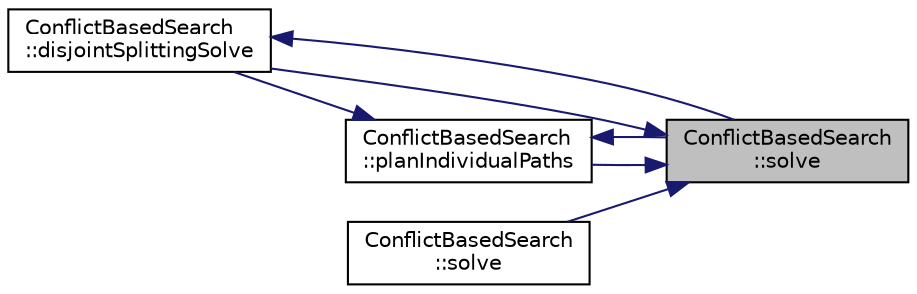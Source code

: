 digraph "ConflictBasedSearch::solve"
{
 // INTERACTIVE_SVG=YES
 // LATEX_PDF_SIZE
  edge [fontname="Helvetica",fontsize="10",labelfontname="Helvetica",labelfontsize="10"];
  node [fontname="Helvetica",fontsize="10",shape=record];
  rankdir="RL";
  Node1 [label="ConflictBasedSearch\l::solve",height=0.2,width=0.4,color="black", fillcolor="grey75", style="filled", fontcolor="black",tooltip=" "];
  Node1 -> Node2 [dir="back",color="midnightblue",fontsize="10",style="solid",fontname="Helvetica"];
  Node2 [label="ConflictBasedSearch\l::disjointSplittingSolve",height=0.2,width=0.4,color="black", fillcolor="white", style="filled",URL="$classConflictBasedSearch.html#a1e9a1fbd7e074039fee97bc5ad4c6b55",tooltip=" "];
  Node2 -> Node1 [dir="back",color="midnightblue",fontsize="10",style="solid",fontname="Helvetica"];
  Node1 -> Node3 [dir="back",color="midnightblue",fontsize="10",style="solid",fontname="Helvetica"];
  Node3 [label="ConflictBasedSearch\l::planIndividualPaths",height=0.2,width=0.4,color="black", fillcolor="white", style="filled",URL="$classConflictBasedSearch.html#a2d4ce8cb5d44727d73f4489b39ad1d54",tooltip=" "];
  Node3 -> Node2 [dir="back",color="midnightblue",fontsize="10",style="solid",fontname="Helvetica"];
  Node3 -> Node1 [dir="back",color="midnightblue",fontsize="10",style="solid",fontname="Helvetica"];
  Node1 -> Node4 [dir="back",color="midnightblue",fontsize="10",style="solid",fontname="Helvetica"];
  Node4 [label="ConflictBasedSearch\l::solve",height=0.2,width=0.4,color="black", fillcolor="white", style="filled",URL="$classConflictBasedSearch.html#a4dac9eef3a5e99677a116bf1dd3e02b0",tooltip=" "];
}
